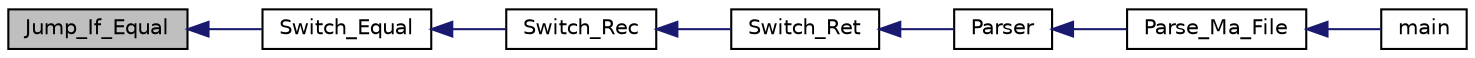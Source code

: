 digraph "Jump_If_Equal"
{
  edge [fontname="Helvetica",fontsize="10",labelfontname="Helvetica",labelfontsize="10"];
  node [fontname="Helvetica",fontsize="10",shape=record];
  rankdir="LR";
  Node1 [label="Jump_If_Equal",height=0.2,width=0.4,color="black", fillcolor="grey75", style="filled", fontcolor="black"];
  Node1 -> Node2 [dir="back",color="midnightblue",fontsize="10",style="solid",fontname="Helvetica"];
  Node2 [label="Switch_Equal",height=0.2,width=0.4,color="black", fillcolor="white", style="filled",URL="$ma2asm_8c.html#a7791dcc03f2955522896de584658d93f"];
  Node2 -> Node3 [dir="back",color="midnightblue",fontsize="10",style="solid",fontname="Helvetica"];
  Node3 [label="Switch_Rec",height=0.2,width=0.4,color="black", fillcolor="white", style="filled",URL="$ma2asm_8c.html#a0f86decae28359b4f5374e06ca747d77"];
  Node3 -> Node4 [dir="back",color="midnightblue",fontsize="10",style="solid",fontname="Helvetica"];
  Node4 [label="Switch_Ret",height=0.2,width=0.4,color="black", fillcolor="white", style="filled",URL="$ma__protos_8h.html#ab348042c2e4626c2e75741315166aed5"];
  Node4 -> Node5 [dir="back",color="midnightblue",fontsize="10",style="solid",fontname="Helvetica"];
  Node5 [label="Parser",height=0.2,width=0.4,color="black", fillcolor="white", style="filled",URL="$ma__parser_8c.html#a3dbe66c5fada4cfd6e6d6d8f775e0caf"];
  Node5 -> Node6 [dir="back",color="midnightblue",fontsize="10",style="solid",fontname="Helvetica"];
  Node6 [label="Parse_Ma_File",height=0.2,width=0.4,color="black", fillcolor="white", style="filled",URL="$ma__parser_8h.html#a4f91bc7ddfc80bc559642b19019052a1"];
  Node6 -> Node7 [dir="back",color="midnightblue",fontsize="10",style="solid",fontname="Helvetica"];
  Node7 [label="main",height=0.2,width=0.4,color="black", fillcolor="white", style="filled",URL="$ma2asm_8c.html#a0ddf1224851353fc92bfbff6f499fa97"];
}
